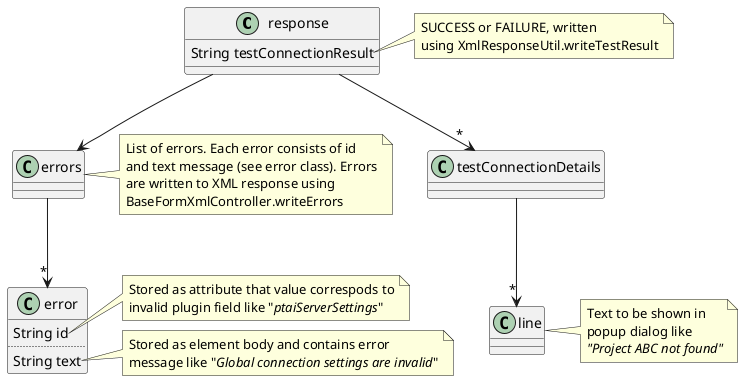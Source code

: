 @startuml
class response {
    String testConnectionResult
}
note right of response::testConnectionResult
    SUCCESS or FAILURE, written
    using XmlResponseUtil.writeTestResult
end note

class testConnectionDetails
response --> "*" testConnectionDetails

class line
testConnectionDetails --> "*" line
note right of line
    Text to be shown in
    popup dialog like
    <i>"Project ABC not found"</i>
end note

class errors
note right of errors
    List of errors. Each error consists of id
    and text message (see error class). Errors
    are written to XML response using
    BaseFormXmlController.writeErrors
end note

class error {
    String id
    ..
    String text
}
note right of error::id
    Stored as attribute that value correspods to
    invalid plugin field like "<i>ptaiServerSettings</i>"
end note
note right of error::text
    Stored as element body and contains error
    message like "<i>Global connection settings are invalid</i>"
end note
response --> errors
errors --> "*" error
@enduml
